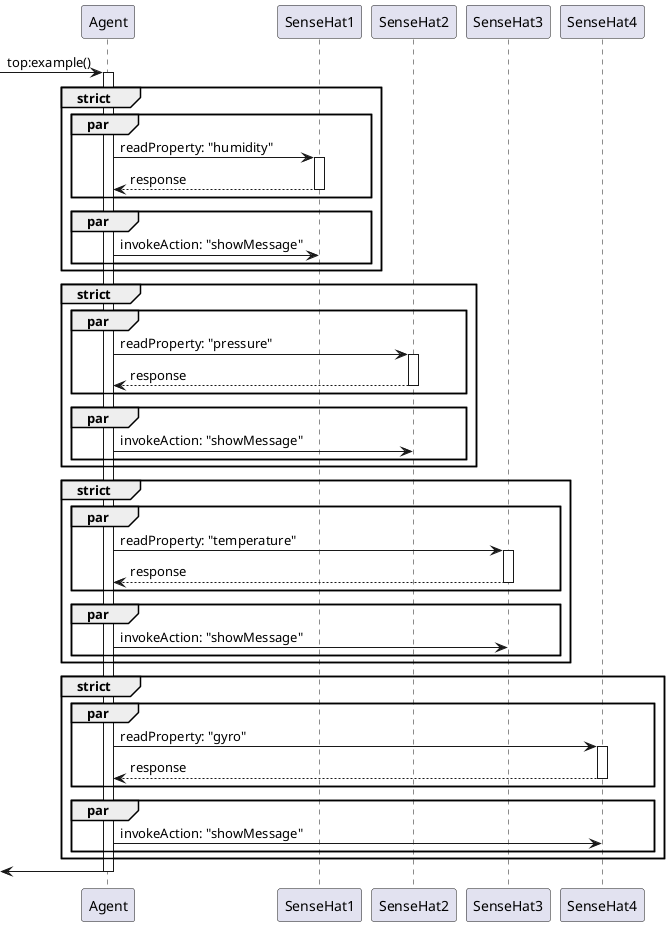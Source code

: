 @startuml topexample
[->"Agent": top:example()
activate "Agent"

group strict
    par
        "Agent" -> "SenseHat1" : readProperty: "humidity"
        activate "SenseHat1"
        "SenseHat1" --> "Agent" : response
        deactivate "SenseHat1"
    end
    par
        "Agent" -> "SenseHat1" : invokeAction: "showMessage"
    end
end
group strict
    par
        "Agent" -> "SenseHat2" : readProperty: "pressure"
        activate "SenseHat2"
        "SenseHat2" --> "Agent" : response
        deactivate "SenseHat2"
    end
    par
        "Agent" -> "SenseHat2" : invokeAction: "showMessage"
    end
end
group strict
    par
        "Agent" -> "SenseHat3" : readProperty: "temperature"
        activate "SenseHat3"
        "SenseHat3" --> "Agent" : response
        deactivate "SenseHat3"
    end
    par
        "Agent" -> "SenseHat3" : invokeAction: "showMessage"
    end
end
group strict
    par
        "Agent" -> "SenseHat4" : readProperty: "gyro"
        activate "SenseHat4"
        "SenseHat4" --> "Agent" : response
        deactivate "SenseHat4"
    end
    par
        "Agent" -> "SenseHat4" : invokeAction: "showMessage"
    end
end

[<-"Agent"
deactivate "Agent"
@enduml

